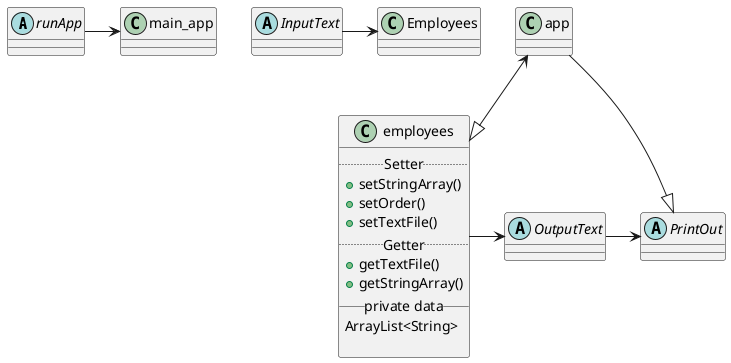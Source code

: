 /*
 * UCF COP3330 Fall 2021 Assignment 3 Solutions
 * Copyright 2021 Rafael Alvarez-Romero
 */

@startuml

abstract runApp
class app
abstract PrintOut
abstract OutputText
abstract InputText

class employees {
  .. Setter ..
  + setStringArray()
  + setOrder()
  + setTextFile()
  .. Getter ..
  + getTextFile()
  + getStringArray()
  __ private data __
ArrayList<String>

}

runApp -> main_app

app <--|> employees

InputText -> Employees


employees -> OutputText

OutputText -> PrintOut

app -|> PrintOut


@enduml